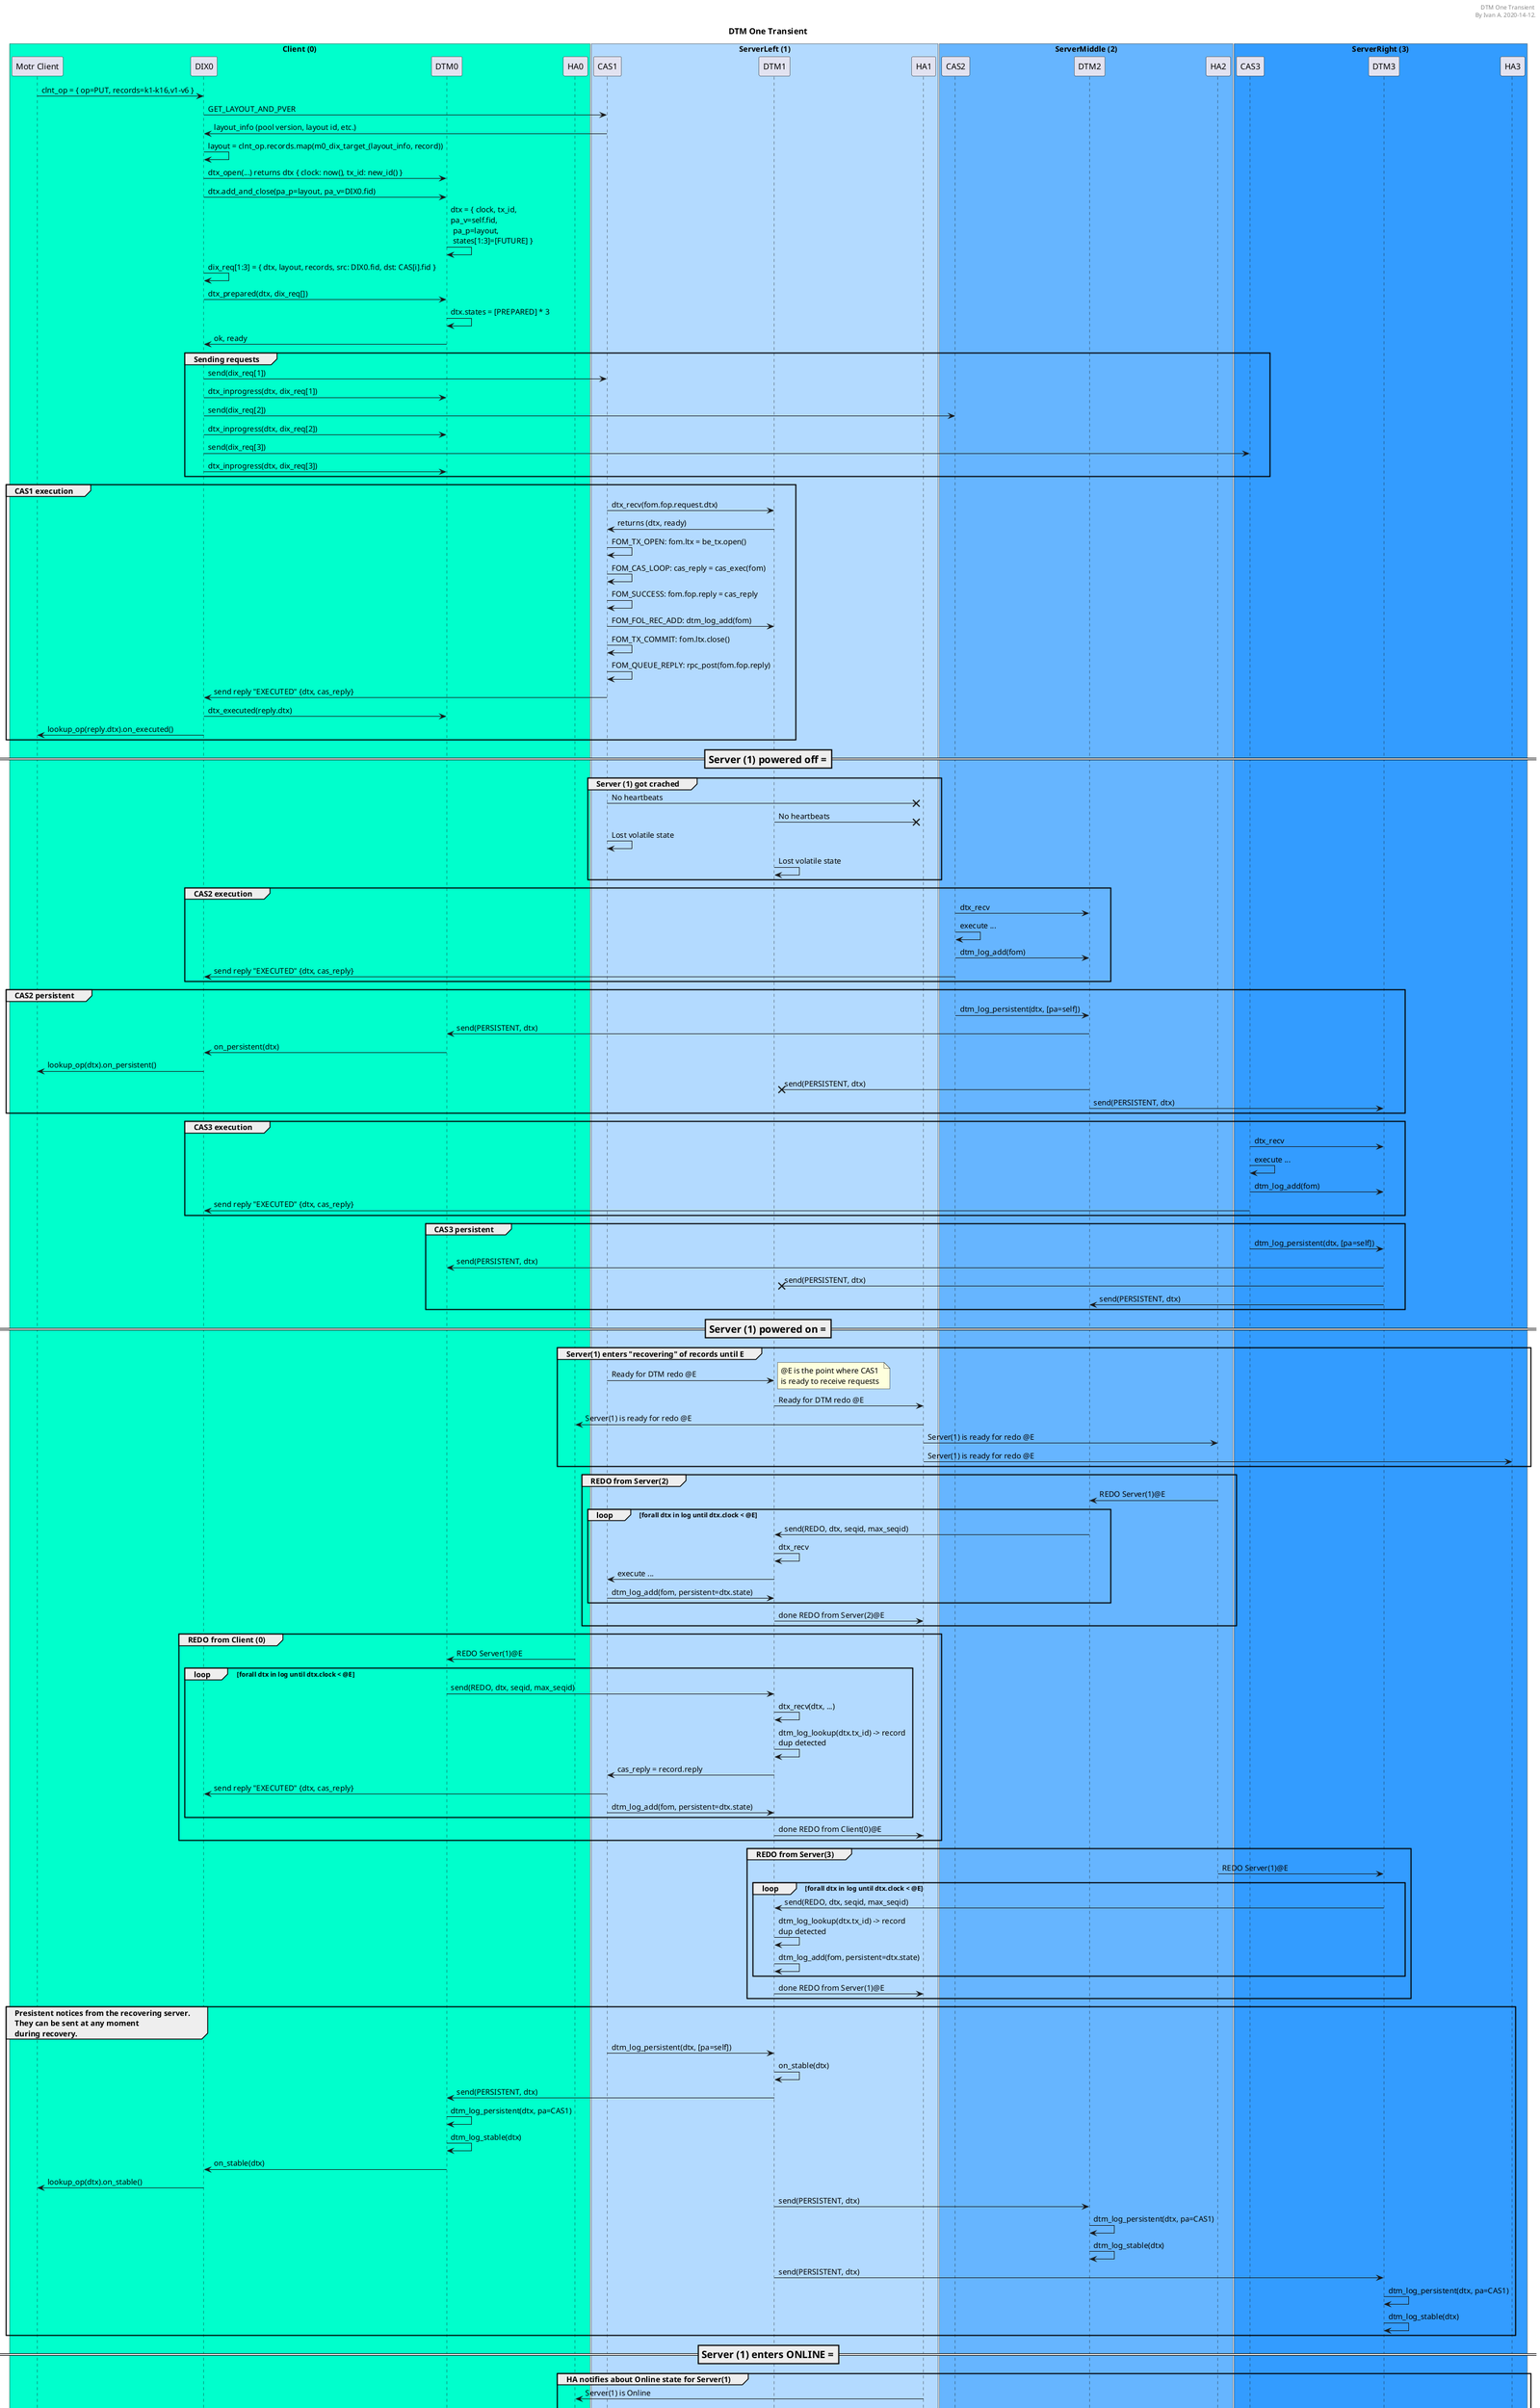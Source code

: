 @startuml

' The diagram describes a use-case where
' the system experienced transient
' a failure. One of the nodes lost its volatile
' state, and leads to the DTM "recovering" procedures.
' The goal of the diagram is to show the interactions
' between CAS client/service and DTM library/service
' and the HA.

header DTM One Transient \n By Ivan A. 2020-14-12.
footer Page %page% of %lastpage%

title DTM One Transient

' The types of processes used here:
' 	- Originators (participants without peristent storage)
' 	- Participants (participants with persistent storage).

box "Client (0)" #00ffcc
	participant "Motr Client" as user
	participant "DIX0" as DIX0
	participant "DTM0" as DTM0
	participant "HA0" as HA0
end box

box "ServerLeft (1)" #b3daff
	participant "CAS1" as CAS1
	participant "DTM1" as DTM1
	participant "HA1" as HA1
end box

box "ServerMiddle (2)"   #66b5ff
	participant "CAS2" as CAS2
	participant "DTM2" as DTM2
	participant "HA2" as HA2
end box

box "ServerRight (3)"   #339cff
	participant "CAS3" as CAS3
	participant "DTM3" as DTM3
	participant "HA3" as HA3
end box

' Prepare op and start execution on (1) 2{{{

user -> DIX0: clnt_op = { op=PUT, records=k1-k16,v1-v6 }
DIX0 -> CAS1: GET_LAYOUT_AND_PVER
CAS1 -> DIX0: layout_info (pool version, layout id, etc.)
DIX0 -> DIX0: layout = clnt_op.records.map(m0_dix_target_(layout_info, record))
DIX0 -> DTM0: dtx_open(...) returns dtx { clock: now(), tx_id: new_id() }
DIX0 -> DTM0: dtx.add_and_close(pa_p=layout, pa_v=DIX0.fid)
DTM0 -> DTM0: dtx = { clock, tx_id, \npa_v=self.fid,\n pa_p=layout,\n states[1:3]=[FUTURE] }
DIX0 -> DIX0: dix_req[1:3] = { dtx, layout, records, src: DIX0.fid, dst: CAS[i].fid }
DIX0 -> DTM0: dtx_prepared(dtx, dix_req[])
DTM0 -> DTM0: dtx.states = [PREPARED] * 3
DTM0 -> DIX0: ok, ready
' 2}}}

group Sending requests 
	DIX0 -> CAS1: send(dix_req[1])
	DIX0 -> DTM0: dtx_inprogress(dtx, dix_req[1])
	DIX0 -> CAS2: send(dix_req[2])
	DIX0 -> DTM0: dtx_inprogress(dtx, dix_req[2])
	DIX0 -> CAS3: send(dix_req[3])
	DIX0 -> DTM0: dtx_inprogress(dtx, dix_req[3])
end

group CAS1 execution
	CAS1 -> DTM1: dtx_recv(fom.fop.request.dtx)
	DTM1 -> CAS1: returns (dtx, ready)
	CAS1 -> CAS1: FOM_TX_OPEN: fom.ltx = be_tx.open()
	CAS1 -> CAS1: FOM_CAS_LOOP: cas_reply = cas_exec(fom)
	CAS1 -> CAS1: FOM_SUCCESS: fom.fop.reply = cas_reply
	CAS1 -> DTM1: FOM_FOL_REC_ADD: dtm_log_add(fom)
	CAS1 -> CAS1: FOM_TX_COMMIT: fom.ltx.close()
	CAS1 -> CAS1: FOM_QUEUE_REPLY: rpc_post(fom.fop.reply)
	CAS1 -> DIX0: send reply "EXECUTED" {dtx, cas_reply}
	DIX0 -> DTM0: dtx_executed(reply.dtx)
	DIX0 -> user: lookup_op(reply.dtx).on_executed()
end 

=== Server (1) powered off ===

group  Server (1) got crached
	CAS1 ->X HA1: No heartbeats
	DTM1 ->X HA1: No heartbeats
	CAS1 -> CAS1: Lost volatile state
	DTM1 -> DTM1: Lost volatile state
end

group CAS2 execution 
	CAS2 -> DTM2: dtx_recv
	CAS2 -> CAS2: execute ...
	CAS2 -> DTM2: dtm_log_add(fom)
	CAS2 -> DIX0: send reply "EXECUTED" {dtx, cas_reply}
end
 
group CAS2 persistent 
	CAS2 -> DTM2: dtm_log_persistent(dtx, [pa=self])
	DTM2 -> DTM0: send(PERSISTENT, dtx)
	DTM0 -> DIX0: on_persistent(dtx)
	DIX0 -> user: lookup_op(dtx).on_persistent()
	DTM2 ->X DTM1: send(PERSISTENT, dtx)
	DTM2 -> DTM3: send(PERSISTENT, dtx)
end

group CAS3 execution 
	CAS3 -> DTM3: dtx_recv
	CAS3 -> CAS3: execute ...
	CAS3 -> DTM3: dtm_log_add(fom)
	CAS3 -> DIX0: send reply "EXECUTED" {dtx, cas_reply}
end
 
group CAS3 persistent 
	CAS3 -> DTM3: dtm_log_persistent(dtx, [pa=self])
	DTM3 -> DTM0: send(PERSISTENT, dtx)
	DTM3 ->X DTM1: send(PERSISTENT, dtx)
	DTM3 -> DTM2: send(PERSISTENT, dtx)
end

=== Server (1) powered on ===

group Server(1) enters "recovering" of records until E
	CAS1 -> DTM1: Ready for DTM redo @E
	note right: @E is the point where CAS1 \nis ready to receive requests
	DTM1 -> HA1: Ready for DTM redo @E
	HA1 -> HA0: Server(1) is ready for redo @E
	HA1 -> HA2: Server(1) is ready for redo @E
	HA1 -> HA3: Server(1) is ready for redo @E
end

group REDO from Server(2)
	HA2 -> DTM2: REDO Server(1)@E
	loop forall dtx in log until dtx.clock < @E
		DTM2 -> DTM1: send(REDO, dtx, seqid, max_seqid)
		DTM1 -> DTM1: dtx_recv
		DTM1 -> CAS1: execute ...
		CAS1 -> DTM1: dtm_log_add(fom, persistent=dtx.state)
	end
	DTM1 -> HA1: done REDO from Server(2)@E
end

group REDO from Client (0)
	HA0 -> DTM0: REDO Server(1)@E
	loop forall dtx in log until dtx.clock < @E
		DTM0 -> DTM1: send(REDO, dtx, seqid, max_seqid)
		DTM1 -> DTM1: dtx_recv(dtx, ...)
		DTM1 -> DTM1: dtm_log_lookup(dtx.tx_id) -> record\ndup detected
		DTM1 -> CAS1: cas_reply = record.reply
		CAS1 -> DIX0: send reply "EXECUTED" {dtx, cas_reply}
		CAS1 -> DTM1: dtm_log_add(fom, persistent=dtx.state)
	end
	DTM1 -> HA1: done REDO from Client(0)@E
end

group REDO from Server(3)
	HA2 -> DTM3: REDO Server(1)@E
	loop forall dtx in log until dtx.clock < @E
		DTM3 -> DTM1: send(REDO, dtx, seqid, max_seqid)
		DTM1 -> DTM1: dtm_log_lookup(dtx.tx_id) -> record\ndup detected
		DTM1 -> DTM1: dtm_log_add(fom, persistent=dtx.state)
	end
	DTM1 -> HA1: done REDO from Server(1)@E
end

group Presistent notices from the recovering server.\nThey can be sent at any moment\nduring recovery.
	' Self
	CAS1 -> DTM1: dtm_log_persistent(dtx, [pa=self])
	DTM1 -> DTM1: on_stable(dtx)
	' Client(0)
	DTM1 -> DTM0: send(PERSISTENT, dtx)
	DTM0 -> DTM0: dtm_log_persistent(dtx, pa=CAS1)
	DTM0 -> DTM0: dtm_log_stable(dtx)
	DTM0 -> DIX0: on_stable(dtx)
	DIX0 -> user: lookup_op(dtx).on_stable()
	' Server(2)
	DTM1 -> DTM2: send(PERSISTENT, dtx)
	DTM2 -> DTM2: dtm_log_persistent(dtx, pa=CAS1)
	DTM2 -> DTM2: dtm_log_stable(dtx)
	' Server(3)
	DTM1 -> DTM3: send(PERSISTENT, dtx)
	DTM3 -> DTM3: dtm_log_persistent(dtx, pa=CAS1)
	DTM3 -> DTM3: dtm_log_stable(dtx)
end

=== Server (1) enters ONLINE ===

group HA notifies about Online state for Server(1)
	HA1 -> HA0: Server(1) is Online
	HA1 -> HA2: Server(1) is Online
	HA1 -> HA3: Server(1) is Online
end

@enduml
' vim: textwidth=80 nowrap foldmethod=marker

